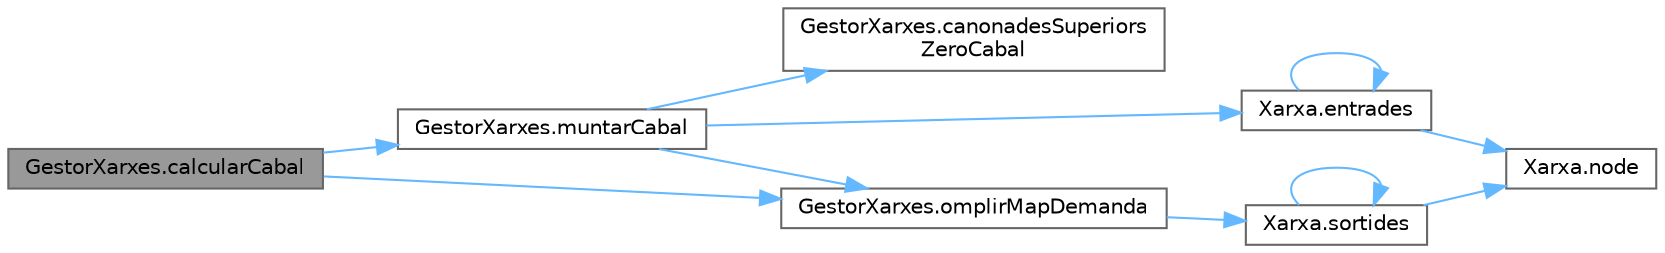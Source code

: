 digraph "GestorXarxes.calcularCabal"
{
 // LATEX_PDF_SIZE
  bgcolor="transparent";
  edge [fontname=Helvetica,fontsize=10,labelfontname=Helvetica,labelfontsize=10];
  node [fontname=Helvetica,fontsize=10,shape=box,height=0.2,width=0.4];
  rankdir="LR";
  Node1 [id="Node000001",label="GestorXarxes.calcularCabal",height=0.2,width=0.4,color="gray40", fillcolor="grey60", style="filled", fontcolor="black",tooltip="Calcula el cabal de cada node."];
  Node1 -> Node2 [id="edge1_Node000001_Node000002",color="steelblue1",style="solid",tooltip=" "];
  Node2 [id="Node000002",label="GestorXarxes.muntarCabal",height=0.2,width=0.4,color="grey40", fillcolor="white", style="filled",URL="$class_gestor_xarxes.html#a2ce39a22870783aab2ea602bad141511",tooltip="Calcula el cabal de cada node."];
  Node2 -> Node3 [id="edge2_Node000002_Node000003",color="steelblue1",style="solid",tooltip=" "];
  Node3 [id="Node000003",label="GestorXarxes.canonadesSuperiors\lZeroCabal",height=0.2,width=0.4,color="grey40", fillcolor="white", style="filled",URL="$class_gestor_xarxes.html#a413ccedbfa01d002bc730ea3210332a0",tooltip="Comprova si totes les canonades tenen un cabal superior a zero."];
  Node2 -> Node4 [id="edge3_Node000002_Node000004",color="steelblue1",style="solid",tooltip=" "];
  Node4 [id="Node000004",label="Xarxa.entrades",height=0.2,width=0.4,color="grey40", fillcolor="white", style="filled",URL="$class_xarxa.html#aded00049e8a19716e598c2b0f521389d",tooltip="Retorna un iterador que permet recórrer totes les canonades que entren al node."];
  Node4 -> Node4 [id="edge4_Node000004_Node000004",color="steelblue1",style="solid",tooltip=" "];
  Node4 -> Node5 [id="edge5_Node000004_Node000005",color="steelblue1",style="solid",tooltip=" "];
  Node5 [id="Node000005",label="Xarxa.node",height=0.2,width=0.4,color="grey40", fillcolor="white", style="filled",URL="$class_xarxa.html#a5f4cb1e91855800352838cbaa0b4ef1e",tooltip="Retorna el node de la xarxa amb l'identificador donat."];
  Node2 -> Node6 [id="edge6_Node000002_Node000006",color="steelblue1",style="solid",tooltip=" "];
  Node6 [id="Node000006",label="GestorXarxes.omplirMapDemanda",height=0.2,width=0.4,color="grey40", fillcolor="white", style="filled",URL="$class_gestor_xarxes.html#a4b2e473d7e9eb916bad817ccc352fe51",tooltip="Omple els mapes de demanda i cabal."];
  Node6 -> Node7 [id="edge7_Node000006_Node000007",color="steelblue1",style="solid",tooltip=" "];
  Node7 [id="Node000007",label="Xarxa.sortides",height=0.2,width=0.4,color="grey40", fillcolor="white", style="filled",URL="$class_xarxa.html#a8317b31c1ffe524831a25bad0e975597",tooltip="Retorna un iterador que permet recórrer totes les canonades que surten del node."];
  Node7 -> Node5 [id="edge8_Node000007_Node000005",color="steelblue1",style="solid",tooltip=" "];
  Node7 -> Node7 [id="edge9_Node000007_Node000007",color="steelblue1",style="solid",tooltip=" "];
  Node1 -> Node6 [id="edge10_Node000001_Node000006",color="steelblue1",style="solid",tooltip=" "];
}
